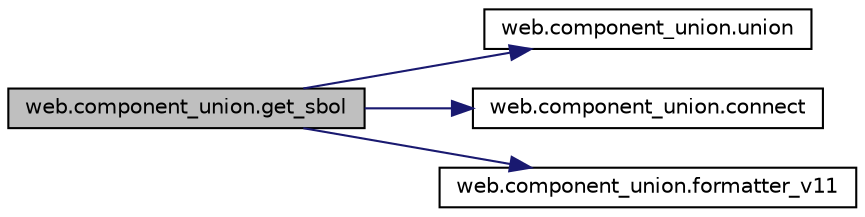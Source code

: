 digraph "web.component_union.get_sbol"
{
  edge [fontname="Helvetica",fontsize="10",labelfontname="Helvetica",labelfontsize="10"];
  node [fontname="Helvetica",fontsize="10",shape=record];
  rankdir="LR";
  Node1 [label="web.component_union.get_sbol",height=0.2,width=0.4,color="black", fillcolor="grey75", style="filled" fontcolor="black"];
  Node1 -> Node2 [color="midnightblue",fontsize="10",style="solid",fontname="Helvetica"];
  Node2 [label="web.component_union.union",height=0.2,width=0.4,color="black", fillcolor="white", style="filled",URL="$namespaceweb_1_1component__union.html#a618bdcac0531c3cf9509edaed5f5185e"];
  Node1 -> Node3 [color="midnightblue",fontsize="10",style="solid",fontname="Helvetica"];
  Node3 [label="web.component_union.connect",height=0.2,width=0.4,color="black", fillcolor="white", style="filled",URL="$namespaceweb_1_1component__union.html#abac54baf9bb5a74bb60aeb93adaa58c0"];
  Node1 -> Node4 [color="midnightblue",fontsize="10",style="solid",fontname="Helvetica"];
  Node4 [label="web.component_union.formatter_v11",height=0.2,width=0.4,color="black", fillcolor="white", style="filled",URL="$namespaceweb_1_1component__union.html#a3aef7f09818a440458fc00d8538b2e9f"];
}
